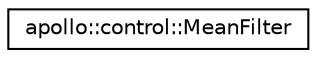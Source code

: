 digraph "Graphical Class Hierarchy"
{
  edge [fontname="Helvetica",fontsize="10",labelfontname="Helvetica",labelfontsize="10"];
  node [fontname="Helvetica",fontsize="10",shape=record];
  rankdir="LR";
  Node1 [label="apollo::control::MeanFilter",height=0.2,width=0.4,color="black", fillcolor="white", style="filled",URL="$classapollo_1_1control_1_1MeanFilter.html",tooltip="The MeanFilter class is used to smoothen a series of noisy numbers, such as sensor data or the output..."];
}
